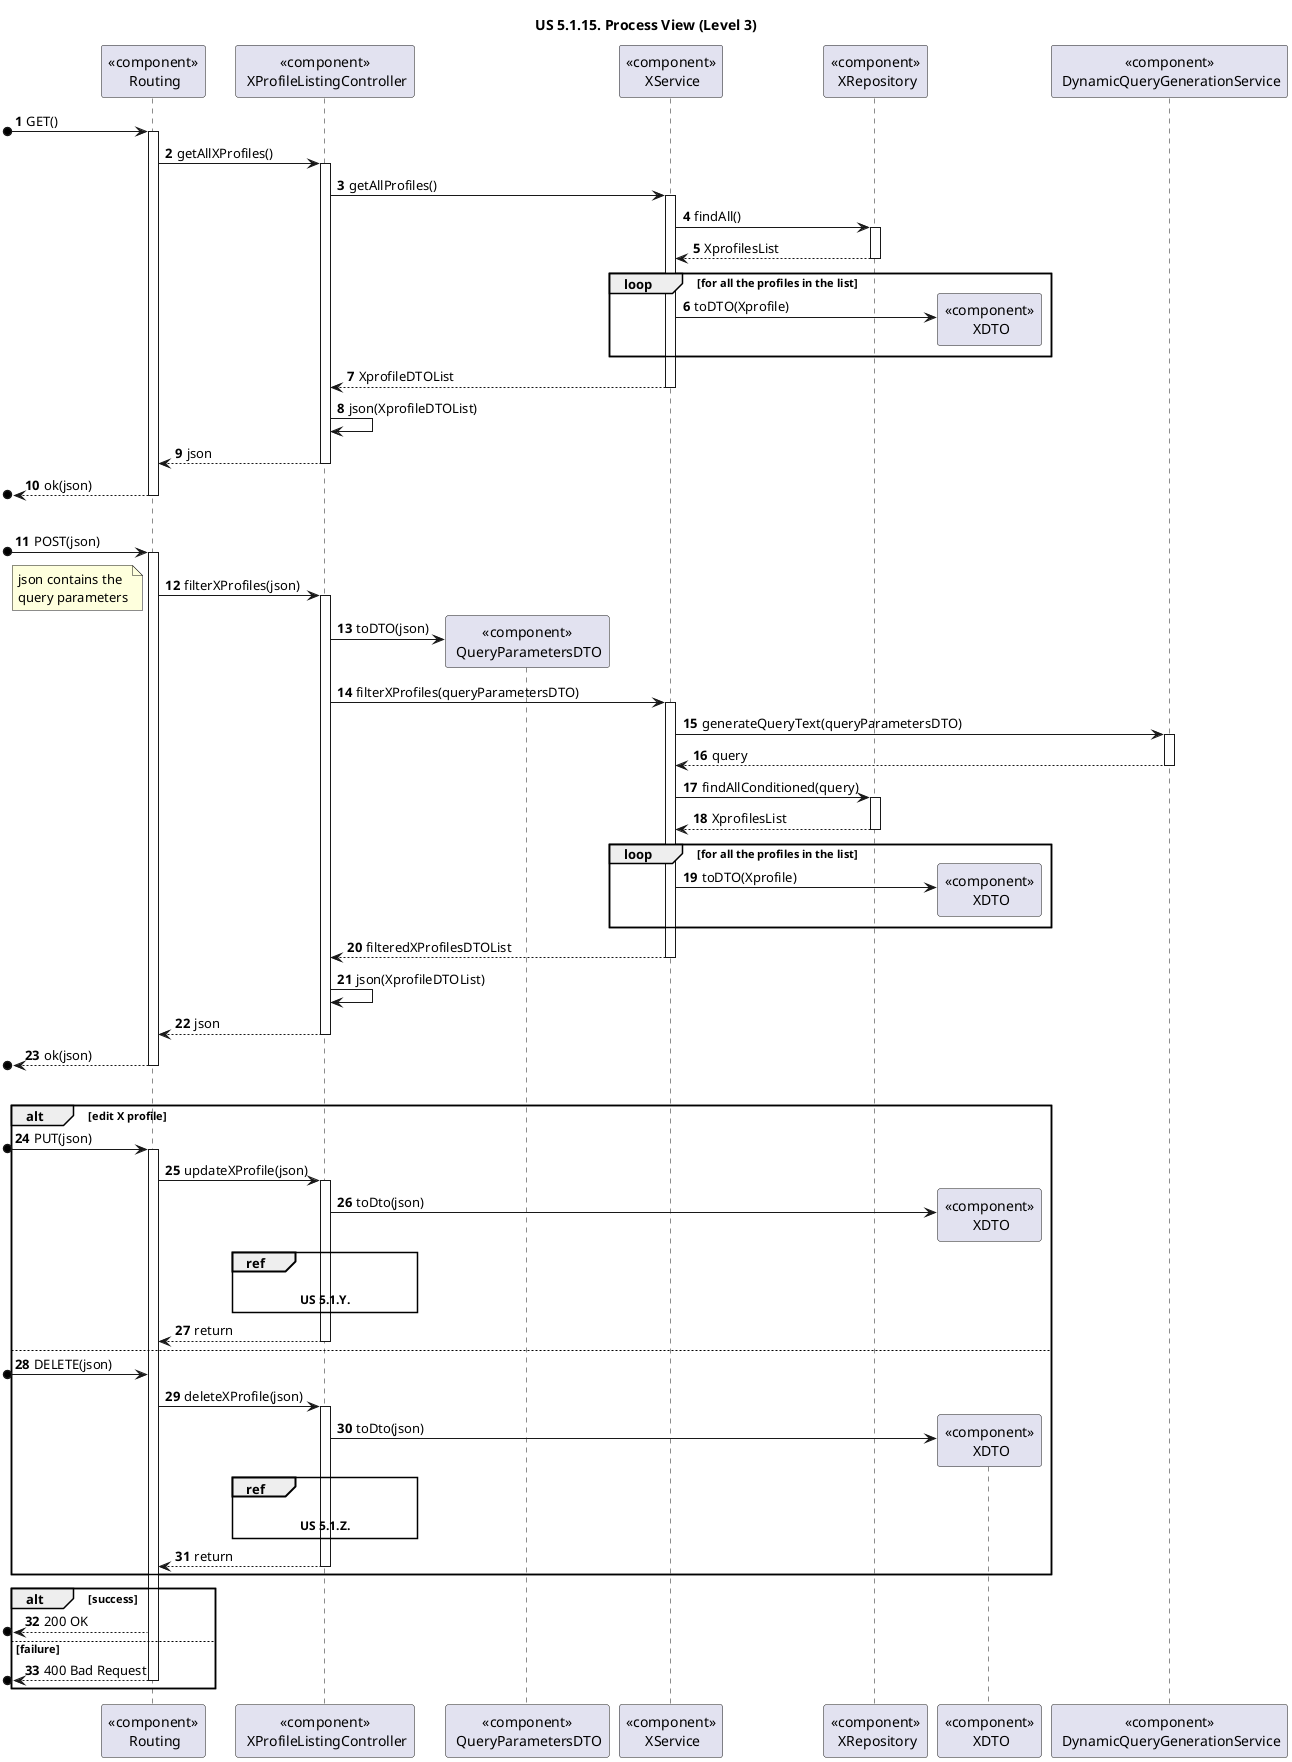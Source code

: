 @startuml
'https://plantuml.com/sequence-diagram

title "US 5.1.15. Process View (Level 3)"

autonumber

participant "<<component>>\n Routing" as ROUTE
participant "<<component>>\n XProfileListingController" as CONTROL

participant "<<component>>\n QueryParametersDTO" as QueryDTO

participant "<<component>>\n XService" as XServ
participant "<<component>>\n XRepository" as XRepo
participant "<<component>>\n XDTO" as XDTO

participant "<<component>>\n DynamicQueryGenerationService" as QUERYServ


[o-> ROUTE : GET()
activate ROUTE

ROUTE -> CONTROL : getAllXProfiles()
activate CONTROL

CONTROL -> XServ : getAllProfiles()
activate XServ

XServ -> XRepo : findAll()
activate XRepo

XRepo --> XServ : XprofilesList
deactivate XRepo

    loop for all the profiles in the list
        XServ -> XDTO ** : toDTO(Xprofile)

    end loop

XServ --> CONTROL : XprofileDTOList
deactivate XServ

CONTROL -> CONTROL : json(XprofileDTOList)

CONTROL --> ROUTE : json
deactivate CONTROL

[o<-- ROUTE : ok(json)
deactivate ROUTE

|||

[o-> ROUTE : POST(json)
activate ROUTE

ROUTE -> CONTROL : filterXProfiles(json)
note left
json contains the
query parameters
end note
activate CONTROL

CONTROL -> QueryDTO ** : toDTO(json)

CONTROL -> XServ : filterXProfiles(queryParametersDTO)
activate XServ

XServ -> QUERYServ : generateQueryText(queryParametersDTO)
activate QUERYServ

QUERYServ --> XServ : query
deactivate QUERYServ

XServ -> XRepo : findAllConditioned(query)
activate XRepo

XRepo --> XServ : XprofilesList
deactivate XRepo

    loop for all the profiles in the list
        XServ -> XDTO ** : toDTO(Xprofile)

    end loop

XServ --> CONTROL : filteredXProfilesDTOList
deactivate XServ

CONTROL -> CONTROL : json(XprofileDTOList)

CONTROL --> ROUTE : json
deactivate CONTROL

[o<-- ROUTE : ok(json)
deactivate ROUTE

|||

alt edit X profile

    [o-> ROUTE : PUT(json)
    activate ROUTE

    ROUTE -> CONTROL : updateXProfile(json)
    activate CONTROL

    CONTROL -> XDTO ** : toDto(json)

    ref over CONTROL

    **US 5.1.Y.**
    end ref

    CONTROL --> ROUTE : return
    deactivate CONTROL

else

    [o-> ROUTE : DELETE(json)

    ROUTE -> CONTROL : deleteXProfile(json)
    activate CONTROL

    CONTROL -> XDTO ** : toDto(json)

    ref over CONTROL

    **US 5.1.Z.**
    end ref

    CONTROL --> ROUTE : return
    deactivate CONTROL

end alt


alt success
[o<-- ROUTE : 200 OK

else failure

[o<-- ROUTE : 400 Bad Request
deactivate ROUTE
end alt


@enduml
